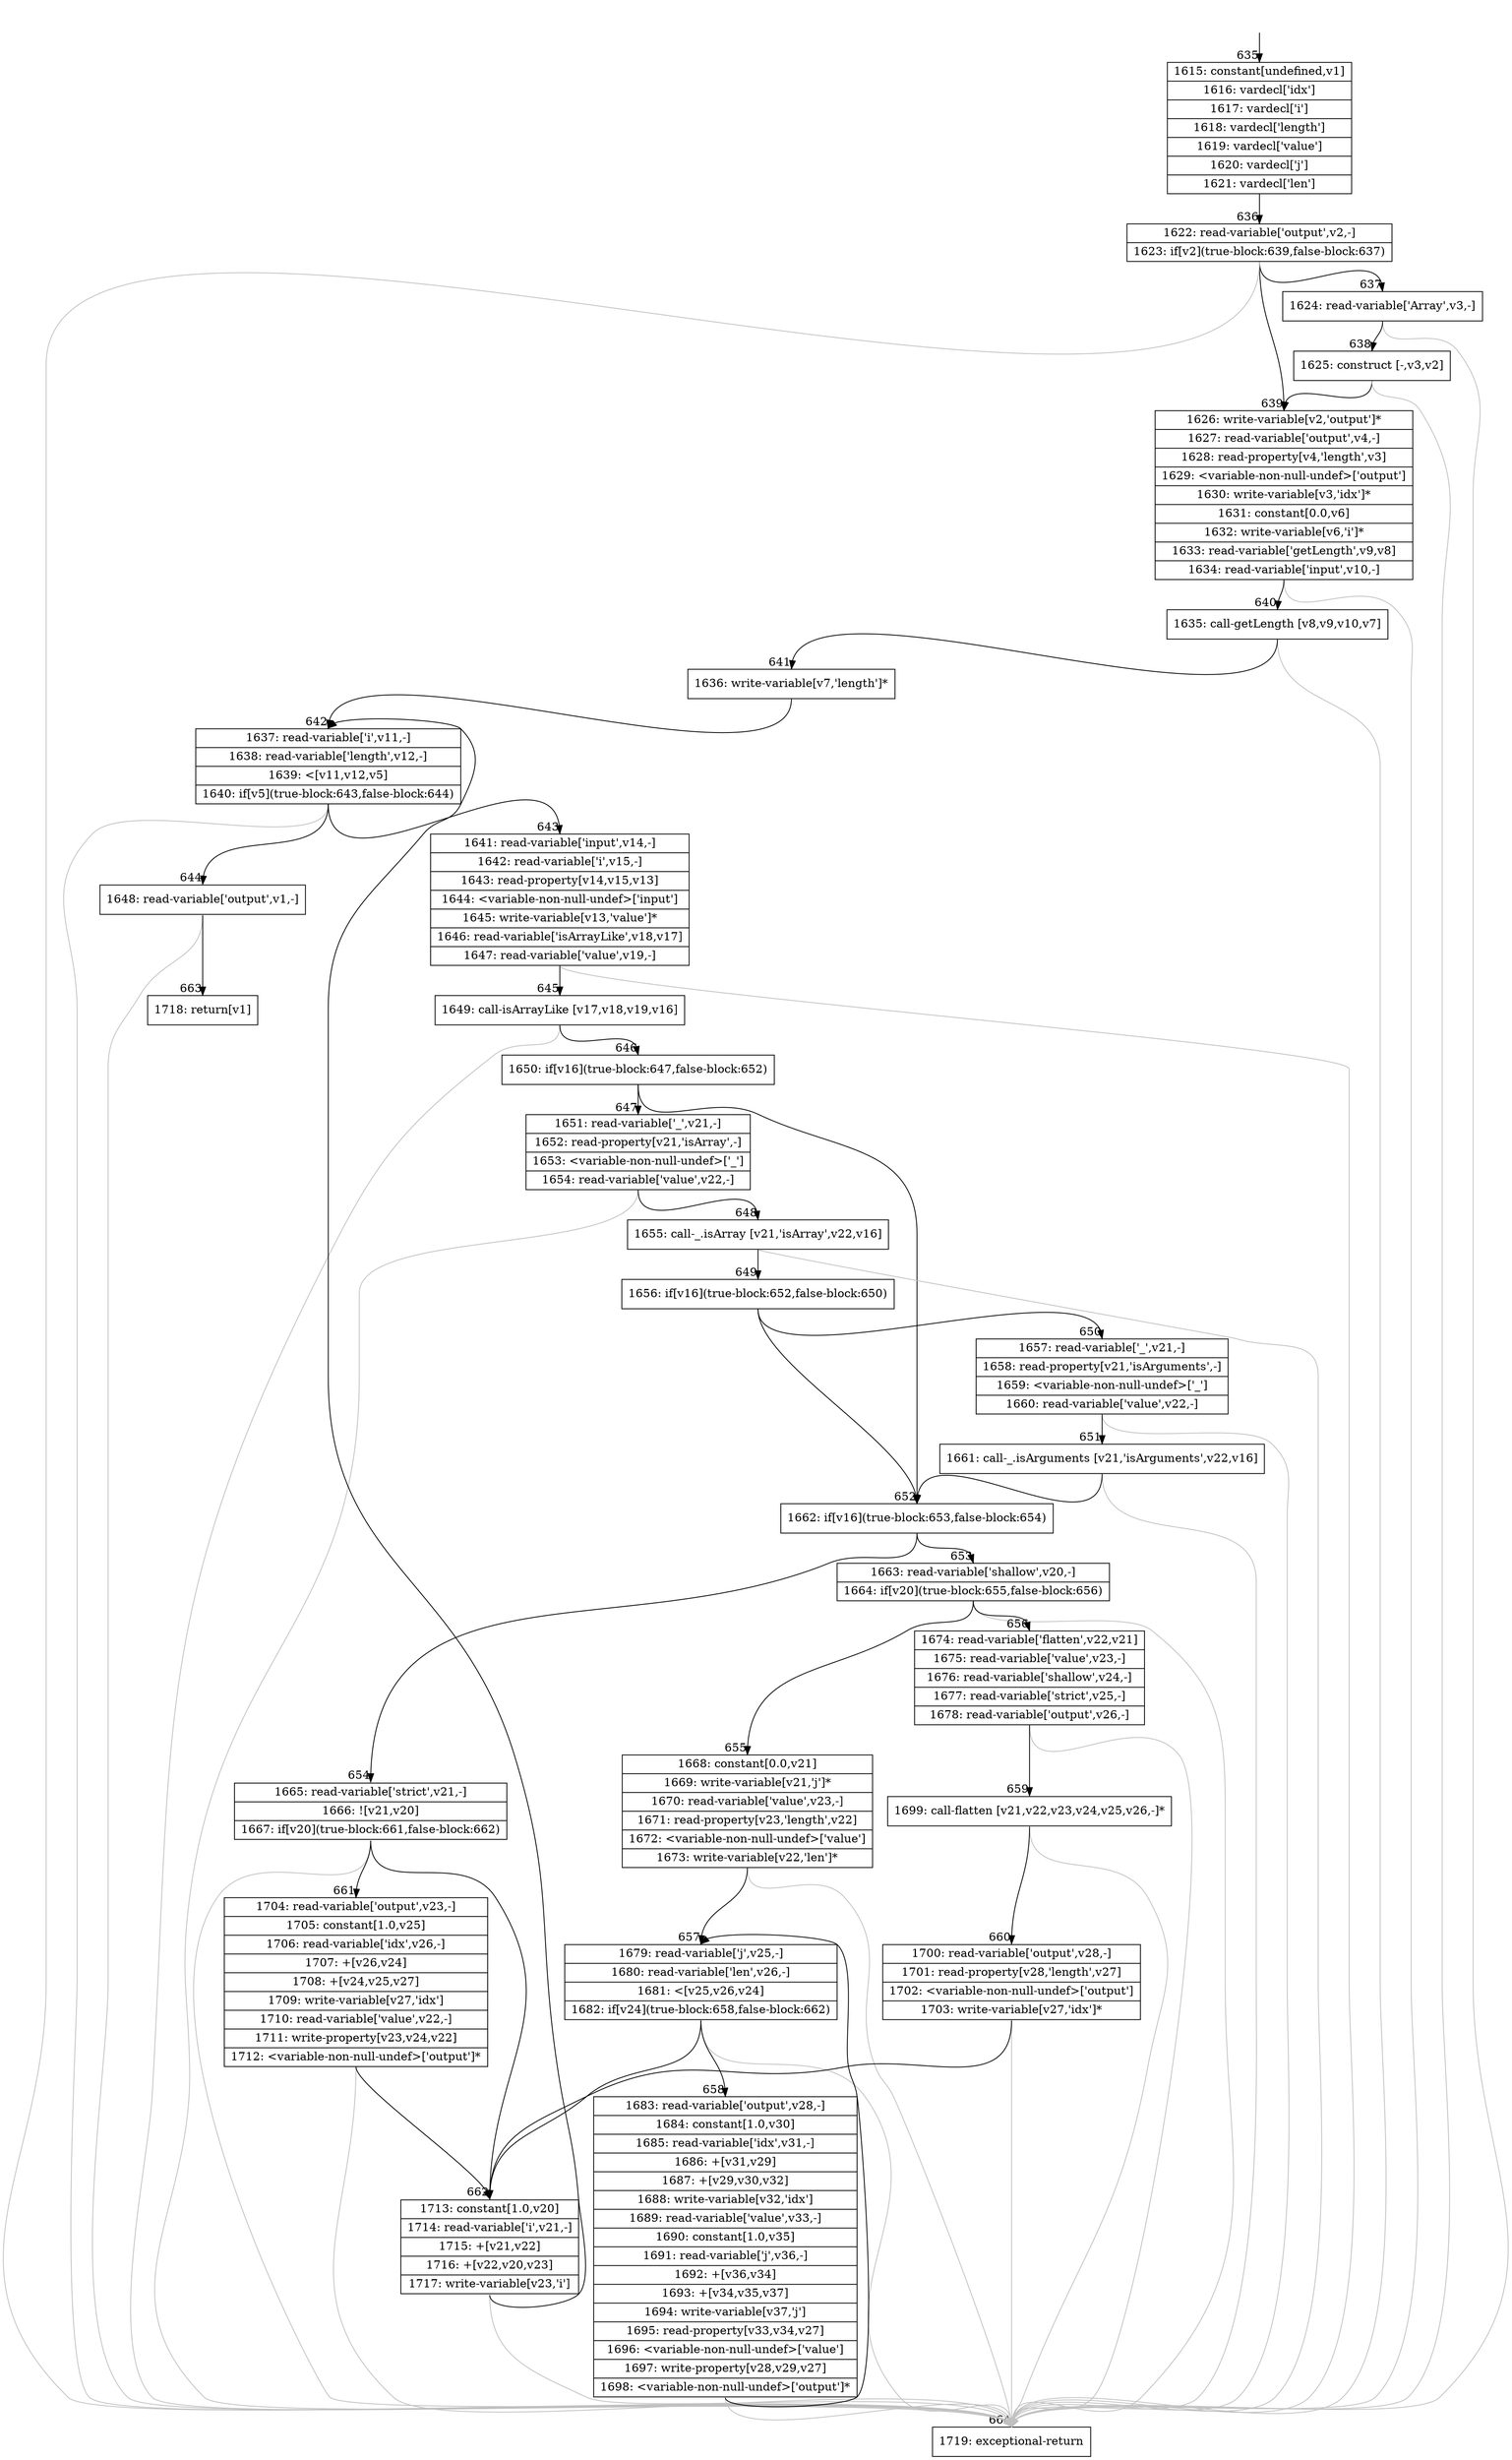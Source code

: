 digraph {
rankdir="TD"
BB_entry57[shape=none,label=""];
BB_entry57 -> BB635 [tailport=s, headport=n, headlabel="    635"]
BB635 [shape=record label="{1615: constant[undefined,v1]|1616: vardecl['idx']|1617: vardecl['i']|1618: vardecl['length']|1619: vardecl['value']|1620: vardecl['j']|1621: vardecl['len']}" ] 
BB635 -> BB636 [tailport=s, headport=n, headlabel="      636"]
BB636 [shape=record label="{1622: read-variable['output',v2,-]|1623: if[v2](true-block:639,false-block:637)}" ] 
BB636 -> BB639 [tailport=s, headport=n, headlabel="      639"]
BB636 -> BB637 [tailport=s, headport=n, headlabel="      637"]
BB636 -> BB664 [tailport=s, headport=n, color=gray, headlabel="      664"]
BB637 [shape=record label="{1624: read-variable['Array',v3,-]}" ] 
BB637 -> BB638 [tailport=s, headport=n, headlabel="      638"]
BB637 -> BB664 [tailport=s, headport=n, color=gray]
BB638 [shape=record label="{1625: construct [-,v3,v2]}" ] 
BB638 -> BB639 [tailport=s, headport=n]
BB638 -> BB664 [tailport=s, headport=n, color=gray]
BB639 [shape=record label="{1626: write-variable[v2,'output']*|1627: read-variable['output',v4,-]|1628: read-property[v4,'length',v3]|1629: \<variable-non-null-undef\>['output']|1630: write-variable[v3,'idx']*|1631: constant[0.0,v6]|1632: write-variable[v6,'i']*|1633: read-variable['getLength',v9,v8]|1634: read-variable['input',v10,-]}" ] 
BB639 -> BB640 [tailport=s, headport=n, headlabel="      640"]
BB639 -> BB664 [tailport=s, headport=n, color=gray]
BB640 [shape=record label="{1635: call-getLength [v8,v9,v10,v7]}" ] 
BB640 -> BB641 [tailport=s, headport=n, headlabel="      641"]
BB640 -> BB664 [tailport=s, headport=n, color=gray]
BB641 [shape=record label="{1636: write-variable[v7,'length']*}" ] 
BB641 -> BB642 [tailport=s, headport=n, headlabel="      642"]
BB642 [shape=record label="{1637: read-variable['i',v11,-]|1638: read-variable['length',v12,-]|1639: \<[v11,v12,v5]|1640: if[v5](true-block:643,false-block:644)}" ] 
BB642 -> BB643 [tailport=s, headport=n, headlabel="      643"]
BB642 -> BB644 [tailport=s, headport=n, headlabel="      644"]
BB642 -> BB664 [tailport=s, headport=n, color=gray]
BB643 [shape=record label="{1641: read-variable['input',v14,-]|1642: read-variable['i',v15,-]|1643: read-property[v14,v15,v13]|1644: \<variable-non-null-undef\>['input']|1645: write-variable[v13,'value']*|1646: read-variable['isArrayLike',v18,v17]|1647: read-variable['value',v19,-]}" ] 
BB643 -> BB645 [tailport=s, headport=n, headlabel="      645"]
BB643 -> BB664 [tailport=s, headport=n, color=gray]
BB644 [shape=record label="{1648: read-variable['output',v1,-]}" ] 
BB644 -> BB663 [tailport=s, headport=n, headlabel="      663"]
BB644 -> BB664 [tailport=s, headport=n, color=gray]
BB645 [shape=record label="{1649: call-isArrayLike [v17,v18,v19,v16]}" ] 
BB645 -> BB646 [tailport=s, headport=n, headlabel="      646"]
BB645 -> BB664 [tailport=s, headport=n, color=gray]
BB646 [shape=record label="{1650: if[v16](true-block:647,false-block:652)}" ] 
BB646 -> BB652 [tailport=s, headport=n, headlabel="      652"]
BB646 -> BB647 [tailport=s, headport=n, headlabel="      647"]
BB647 [shape=record label="{1651: read-variable['_',v21,-]|1652: read-property[v21,'isArray',-]|1653: \<variable-non-null-undef\>['_']|1654: read-variable['value',v22,-]}" ] 
BB647 -> BB648 [tailport=s, headport=n, headlabel="      648"]
BB647 -> BB664 [tailport=s, headport=n, color=gray]
BB648 [shape=record label="{1655: call-_.isArray [v21,'isArray',v22,v16]}" ] 
BB648 -> BB649 [tailport=s, headport=n, headlabel="      649"]
BB648 -> BB664 [tailport=s, headport=n, color=gray]
BB649 [shape=record label="{1656: if[v16](true-block:652,false-block:650)}" ] 
BB649 -> BB652 [tailport=s, headport=n]
BB649 -> BB650 [tailport=s, headport=n, headlabel="      650"]
BB650 [shape=record label="{1657: read-variable['_',v21,-]|1658: read-property[v21,'isArguments',-]|1659: \<variable-non-null-undef\>['_']|1660: read-variable['value',v22,-]}" ] 
BB650 -> BB651 [tailport=s, headport=n, headlabel="      651"]
BB650 -> BB664 [tailport=s, headport=n, color=gray]
BB651 [shape=record label="{1661: call-_.isArguments [v21,'isArguments',v22,v16]}" ] 
BB651 -> BB652 [tailport=s, headport=n]
BB651 -> BB664 [tailport=s, headport=n, color=gray]
BB652 [shape=record label="{1662: if[v16](true-block:653,false-block:654)}" ] 
BB652 -> BB653 [tailport=s, headport=n, headlabel="      653"]
BB652 -> BB654 [tailport=s, headport=n, headlabel="      654"]
BB653 [shape=record label="{1663: read-variable['shallow',v20,-]|1664: if[v20](true-block:655,false-block:656)}" ] 
BB653 -> BB655 [tailport=s, headport=n, headlabel="      655"]
BB653 -> BB656 [tailport=s, headport=n, headlabel="      656"]
BB653 -> BB664 [tailport=s, headport=n, color=gray]
BB654 [shape=record label="{1665: read-variable['strict',v21,-]|1666: ![v21,v20]|1667: if[v20](true-block:661,false-block:662)}" ] 
BB654 -> BB661 [tailport=s, headport=n, headlabel="      661"]
BB654 -> BB662 [tailport=s, headport=n, headlabel="      662"]
BB654 -> BB664 [tailport=s, headport=n, color=gray]
BB655 [shape=record label="{1668: constant[0.0,v21]|1669: write-variable[v21,'j']*|1670: read-variable['value',v23,-]|1671: read-property[v23,'length',v22]|1672: \<variable-non-null-undef\>['value']|1673: write-variable[v22,'len']*}" ] 
BB655 -> BB657 [tailport=s, headport=n, headlabel="      657"]
BB655 -> BB664 [tailport=s, headport=n, color=gray]
BB656 [shape=record label="{1674: read-variable['flatten',v22,v21]|1675: read-variable['value',v23,-]|1676: read-variable['shallow',v24,-]|1677: read-variable['strict',v25,-]|1678: read-variable['output',v26,-]}" ] 
BB656 -> BB659 [tailport=s, headport=n, headlabel="      659"]
BB656 -> BB664 [tailport=s, headport=n, color=gray]
BB657 [shape=record label="{1679: read-variable['j',v25,-]|1680: read-variable['len',v26,-]|1681: \<[v25,v26,v24]|1682: if[v24](true-block:658,false-block:662)}" ] 
BB657 -> BB658 [tailport=s, headport=n, headlabel="      658"]
BB657 -> BB662 [tailport=s, headport=n]
BB657 -> BB664 [tailport=s, headport=n, color=gray]
BB658 [shape=record label="{1683: read-variable['output',v28,-]|1684: constant[1.0,v30]|1685: read-variable['idx',v31,-]|1686: +[v31,v29]|1687: +[v29,v30,v32]|1688: write-variable[v32,'idx']|1689: read-variable['value',v33,-]|1690: constant[1.0,v35]|1691: read-variable['j',v36,-]|1692: +[v36,v34]|1693: +[v34,v35,v37]|1694: write-variable[v37,'j']|1695: read-property[v33,v34,v27]|1696: \<variable-non-null-undef\>['value']|1697: write-property[v28,v29,v27]|1698: \<variable-non-null-undef\>['output']*}" ] 
BB658 -> BB657 [tailport=s, headport=n]
BB658 -> BB664 [tailport=s, headport=n, color=gray]
BB659 [shape=record label="{1699: call-flatten [v21,v22,v23,v24,v25,v26,-]*}" ] 
BB659 -> BB660 [tailport=s, headport=n, headlabel="      660"]
BB659 -> BB664 [tailport=s, headport=n, color=gray]
BB660 [shape=record label="{1700: read-variable['output',v28,-]|1701: read-property[v28,'length',v27]|1702: \<variable-non-null-undef\>['output']|1703: write-variable[v27,'idx']*}" ] 
BB660 -> BB662 [tailport=s, headport=n]
BB660 -> BB664 [tailport=s, headport=n, color=gray]
BB661 [shape=record label="{1704: read-variable['output',v23,-]|1705: constant[1.0,v25]|1706: read-variable['idx',v26,-]|1707: +[v26,v24]|1708: +[v24,v25,v27]|1709: write-variable[v27,'idx']|1710: read-variable['value',v22,-]|1711: write-property[v23,v24,v22]|1712: \<variable-non-null-undef\>['output']*}" ] 
BB661 -> BB662 [tailport=s, headport=n]
BB661 -> BB664 [tailport=s, headport=n, color=gray]
BB662 [shape=record label="{1713: constant[1.0,v20]|1714: read-variable['i',v21,-]|1715: +[v21,v22]|1716: +[v22,v20,v23]|1717: write-variable[v23,'i']}" ] 
BB662 -> BB642 [tailport=s, headport=n]
BB662 -> BB664 [tailport=s, headport=n, color=gray]
BB663 [shape=record label="{1718: return[v1]}" ] 
BB664 [shape=record label="{1719: exceptional-return}" ] 
//#$~ 511
}
